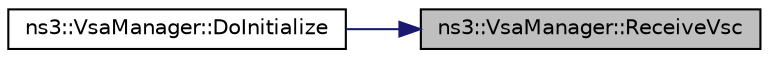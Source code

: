 digraph "ns3::VsaManager::ReceiveVsc"
{
 // LATEX_PDF_SIZE
  edge [fontname="Helvetica",fontsize="10",labelfontname="Helvetica",labelfontsize="10"];
  node [fontname="Helvetica",fontsize="10",shape=record];
  rankdir="RL";
  Node1 [label="ns3::VsaManager::ReceiveVsc",height=0.2,width=0.4,color="black", fillcolor="grey75", style="filled", fontcolor="black",tooltip=" "];
  Node1 -> Node2 [dir="back",color="midnightblue",fontsize="10",style="solid",fontname="Helvetica"];
  Node2 [label="ns3::VsaManager::DoInitialize",height=0.2,width=0.4,color="black", fillcolor="white", style="filled",URL="$classns3_1_1_vsa_manager.html#a05e003d4c898eda681aeb6c2a4339e2a",tooltip="Initialize() implementation."];
}

